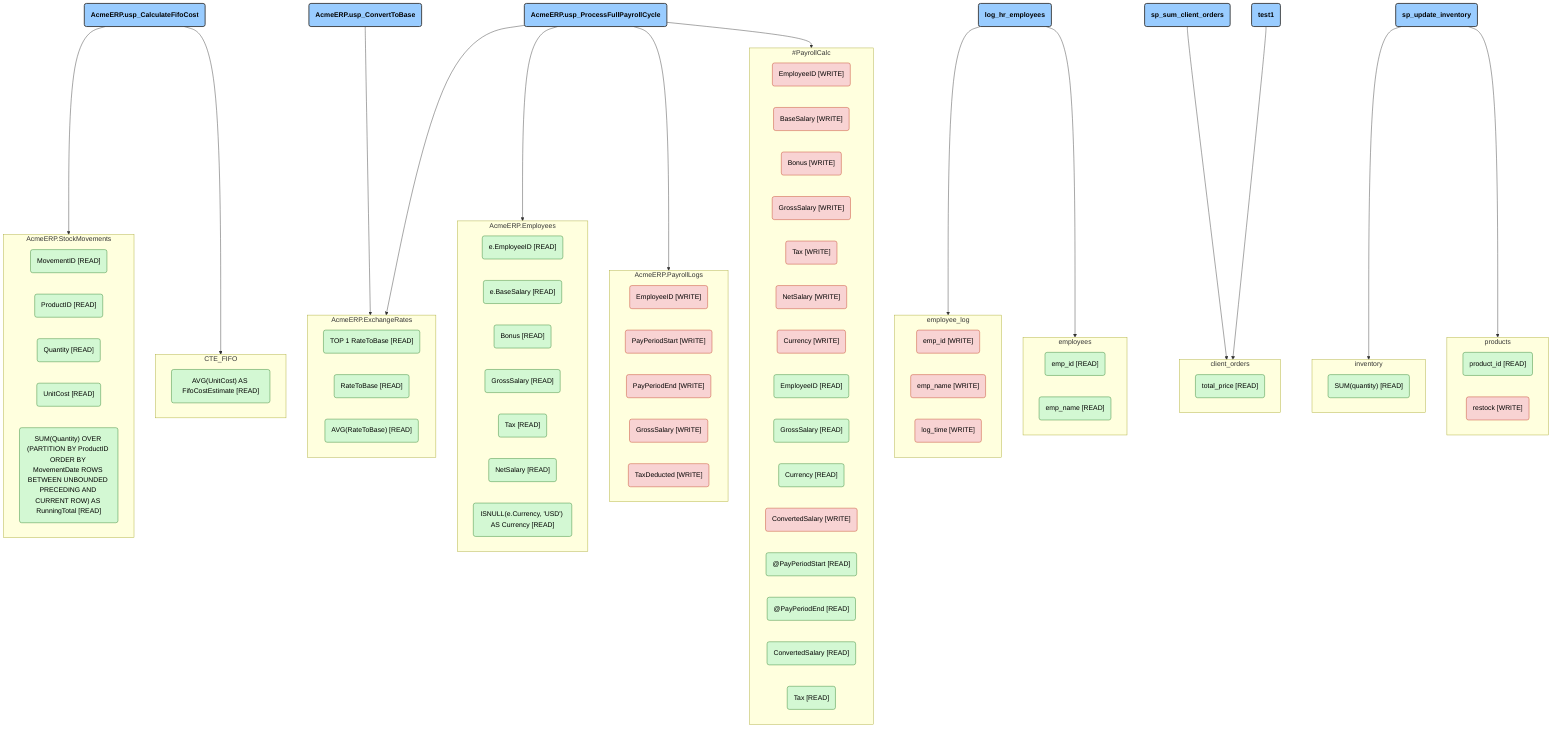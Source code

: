 graph TD
    %% Node styles
    classDef table fill:#f96,stroke:#333,stroke-width:2px,color:#000,font-weight:bold;
    classDef stored_proc fill:#9cf,stroke:#333,stroke-width:2px,color:#000,font-weight:bold;
    classDef read_col fill:#d3f8d3,stroke:#2b802b,stroke-width:1px,color:#000;
    classDef write_col fill:#f8d3d3,stroke:#c23b22,stroke-width:1px,color:#000;
    classDef default_col fill:#fff,stroke:#333,stroke-width:1px,color:#000,font-style:italic;


    subgraph AcmeERP_Employees["AcmeERP.Employees"]
        AcmeERP_Employees_e_EmployeeID_read("e.EmployeeID [READ]");
        class AcmeERP_Employees_e_EmployeeID_read read_col;
        AcmeERP_Employees_e_BaseSalary_read("e.BaseSalary [READ]");
        class AcmeERP_Employees_e_BaseSalary_read read_col;
        AcmeERP_Employees_Bonus_read("Bonus [READ]");
        class AcmeERP_Employees_Bonus_read read_col;
        AcmeERP_Employees_GrossSalary_read("GrossSalary [READ]");
        class AcmeERP_Employees_GrossSalary_read read_col;
        AcmeERP_Employees_Tax_read("Tax [READ]");
        class AcmeERP_Employees_Tax_read read_col;
        AcmeERP_Employees_NetSalary_read("NetSalary [READ]");
        class AcmeERP_Employees_NetSalary_read read_col;
        AcmeERP_Employees_ISNULL_e_Currency_USD_AS_Currency_read("ISNULL(e.Currency, 'USD') AS Currency [READ]");
        class AcmeERP_Employees_ISNULL_e_Currency_USD_AS_Currency_read read_col;
    end

    subgraph AcmeERP_ExchangeRates["AcmeERP.ExchangeRates"]
        AcmeERP_ExchangeRates_TOP_1_RateToBase_read("TOP 1 RateToBase [READ]");
        class AcmeERP_ExchangeRates_TOP_1_RateToBase_read read_col;
        AcmeERP_ExchangeRates_RateToBase_read("RateToBase [READ]");
        class AcmeERP_ExchangeRates_RateToBase_read read_col;
        AcmeERP_ExchangeRates_TOP_1_RateToBase_read("TOP 1 RateToBase [READ]");
        class AcmeERP_ExchangeRates_TOP_1_RateToBase_read read_col;
        AcmeERP_ExchangeRates_AVG_RateToBase__read("AVG(RateToBase) [READ]");
        class AcmeERP_ExchangeRates_AVG_RateToBase__read read_col;
    end

    subgraph AcmeERP_PayrollLogs["AcmeERP.PayrollLogs"]
        AcmeERP_PayrollLogs_EmployeeID_write("EmployeeID [WRITE]");
        class AcmeERP_PayrollLogs_EmployeeID_write write_col;
        AcmeERP_PayrollLogs_PayPeriodStart_write("PayPeriodStart [WRITE]");
        class AcmeERP_PayrollLogs_PayPeriodStart_write write_col;
        AcmeERP_PayrollLogs_PayPeriodEnd_write("PayPeriodEnd [WRITE]");
        class AcmeERP_PayrollLogs_PayPeriodEnd_write write_col;
        AcmeERP_PayrollLogs_GrossSalary_write("GrossSalary [WRITE]");
        class AcmeERP_PayrollLogs_GrossSalary_write write_col;
        AcmeERP_PayrollLogs_TaxDeducted_write("TaxDeducted [WRITE]");
        class AcmeERP_PayrollLogs_TaxDeducted_write write_col;
    end

    subgraph AcmeERP_StockMovements["AcmeERP.StockMovements"]
        AcmeERP_StockMovements_MovementID_read("MovementID [READ]");
        class AcmeERP_StockMovements_MovementID_read read_col;
        AcmeERP_StockMovements_ProductID_read("ProductID [READ]");
        class AcmeERP_StockMovements_ProductID_read read_col;
        AcmeERP_StockMovements_Quantity_read("Quantity [READ]");
        class AcmeERP_StockMovements_Quantity_read read_col;
        AcmeERP_StockMovements_UnitCost_read("UnitCost [READ]");
        class AcmeERP_StockMovements_UnitCost_read read_col;
        AcmeERP_StockMovements_SUM_Quantity_OVER_PARTITION_BY_ProductID_ORDER_BY_MovementDate_ROWS_BETWEEN_UNBOUNDED_PRECEDING_AND_CURRENT_ROW_AS_RunningTotal_read("SUM(Quantity) OVER (PARTITION BY ProductID ORDER BY MovementDate ROWS BETWEEN UNBOUNDED PRECEDING AND CURRENT ROW) AS RunningTotal [READ]");
        class AcmeERP_StockMovements_SUM_Quantity_OVER_PARTITION_BY_ProductID_ORDER_BY_MovementDate_ROWS_BETWEEN_UNBOUNDED_PRECEDING_AND_CURRENT_ROW_AS_RunningTotal_read read_col;
    end

    subgraph CTE_FIFO["CTE_FIFO"]
        CTE_FIFO_AVG_UnitCost_AS_FifoCostEstimate_read("AVG(UnitCost) AS FifoCostEstimate [READ]");
        class CTE_FIFO_AVG_UnitCost_AS_FifoCostEstimate_read read_col;
    end

    subgraph _PayrollCalc["#PayrollCalc"]
        _PayrollCalc_EmployeeID_write("EmployeeID [WRITE]");
        class _PayrollCalc_EmployeeID_write write_col;
        _PayrollCalc_BaseSalary_write("BaseSalary [WRITE]");
        class _PayrollCalc_BaseSalary_write write_col;
        _PayrollCalc_Bonus_write("Bonus [WRITE]");
        class _PayrollCalc_Bonus_write write_col;
        _PayrollCalc_GrossSalary_write("GrossSalary [WRITE]");
        class _PayrollCalc_GrossSalary_write write_col;
        _PayrollCalc_Tax_write("Tax [WRITE]");
        class _PayrollCalc_Tax_write write_col;
        _PayrollCalc_NetSalary_write("NetSalary [WRITE]");
        class _PayrollCalc_NetSalary_write write_col;
        _PayrollCalc_Currency_write("Currency [WRITE]");
        class _PayrollCalc_Currency_write write_col;
        _PayrollCalc_EmployeeID_read("EmployeeID [READ]");
        class _PayrollCalc_EmployeeID_read read_col;
        _PayrollCalc_GrossSalary_read("GrossSalary [READ]");
        class _PayrollCalc_GrossSalary_read read_col;
        _PayrollCalc_Currency_read("Currency [READ]");
        class _PayrollCalc_Currency_read read_col;
        _PayrollCalc_ConvertedSalary_write("ConvertedSalary [WRITE]");
        class _PayrollCalc_ConvertedSalary_write write_col;
        _PayrollCalc__PayPeriodStart_read("@PayPeriodStart [READ]");
        class _PayrollCalc__PayPeriodStart_read read_col;
        _PayrollCalc__PayPeriodEnd_read("@PayPeriodEnd [READ]");
        class _PayrollCalc__PayPeriodEnd_read read_col;
        _PayrollCalc_ConvertedSalary_read("ConvertedSalary [READ]");
        class _PayrollCalc_ConvertedSalary_read read_col;
        _PayrollCalc_Tax_read("Tax [READ]");
        class _PayrollCalc_Tax_read read_col;
    end

    subgraph client_orders["client_orders"]
        client_orders_total_price_read("total_price [READ]");
        class client_orders_total_price_read read_col;
        client_orders_total_price_read("total_price [READ]");
        class client_orders_total_price_read read_col;
    end

    subgraph employee_log["employee_log"]
        employee_log_emp_id_write("emp_id [WRITE]");
        class employee_log_emp_id_write write_col;
        employee_log_emp_name_write("emp_name [WRITE]");
        class employee_log_emp_name_write write_col;
        employee_log_log_time_write("log_time [WRITE]");
        class employee_log_log_time_write write_col;
    end

    subgraph employees["employees"]
        employees_emp_id_read("emp_id [READ]");
        class employees_emp_id_read read_col;
        employees_emp_name_read("emp_name [READ]");
        class employees_emp_name_read read_col;
    end

    subgraph inventory["inventory"]
        inventory_SUM_quantity__read("SUM(quantity) [READ]");
        class inventory_SUM_quantity__read read_col;
    end

    subgraph products["products"]
        products_product_id_read("product_id [READ]");
        class products_product_id_read read_col;
        products_restock_write("restock [WRITE]");
        class products_restock_write write_col;
    end
    AcmeERP_usp_CalculateFifoCost("AcmeERP.usp_CalculateFifoCost");
    class AcmeERP_usp_CalculateFifoCost stored_proc;
    AcmeERP_usp_ConvertToBase("AcmeERP.usp_ConvertToBase");
    class AcmeERP_usp_ConvertToBase stored_proc;
    AcmeERP_usp_ProcessFullPayrollCycle("AcmeERP.usp_ProcessFullPayrollCycle");
    class AcmeERP_usp_ProcessFullPayrollCycle stored_proc;
    log_hr_employees("log_hr_employees");
    class log_hr_employees stored_proc;
    sp_sum_client_orders("sp_sum_client_orders");
    class sp_sum_client_orders stored_proc;
    sp_update_inventory("sp_update_inventory");
    class sp_update_inventory stored_proc;
    test1("test1");
    class test1 stored_proc;

    %% Relationships
    AcmeERP_usp_CalculateFifoCost --> AcmeERP_StockMovements;
    AcmeERP_usp_CalculateFifoCost --> CTE_FIFO;
    AcmeERP_usp_ConvertToBase --> AcmeERP_ExchangeRates;
    AcmeERP_usp_ProcessFullPayrollCycle --> AcmeERP_Employees;
    AcmeERP_usp_ProcessFullPayrollCycle --> AcmeERP_ExchangeRates;
    AcmeERP_usp_ProcessFullPayrollCycle --> AcmeERP_PayrollLogs;
    AcmeERP_usp_ProcessFullPayrollCycle --> _PayrollCalc;
    log_hr_employees --> employee_log;
    log_hr_employees --> employees;
    sp_sum_client_orders --> client_orders;
    sp_update_inventory --> inventory;
    sp_update_inventory --> products;
    test1 --> client_orders;